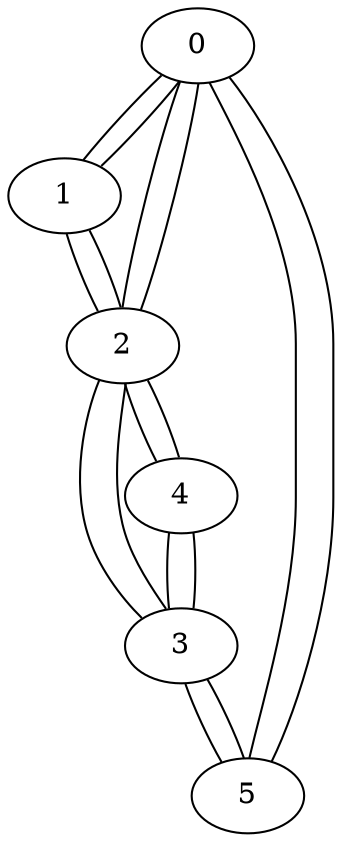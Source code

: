 graph G {
"0" -- "1";
"0" -- "2";
"0" -- "5";
"1" -- "0";
"1" -- "2";
"2" -- "0";
"2" -- "1";
"2" -- "3";
"2" -- "4";
"3" -- "2";
"3" -- "4";
"3" -- "5";
"4" -- "2";
"4" -- "3";
"5" -- "0";
"5" -- "3";
}
